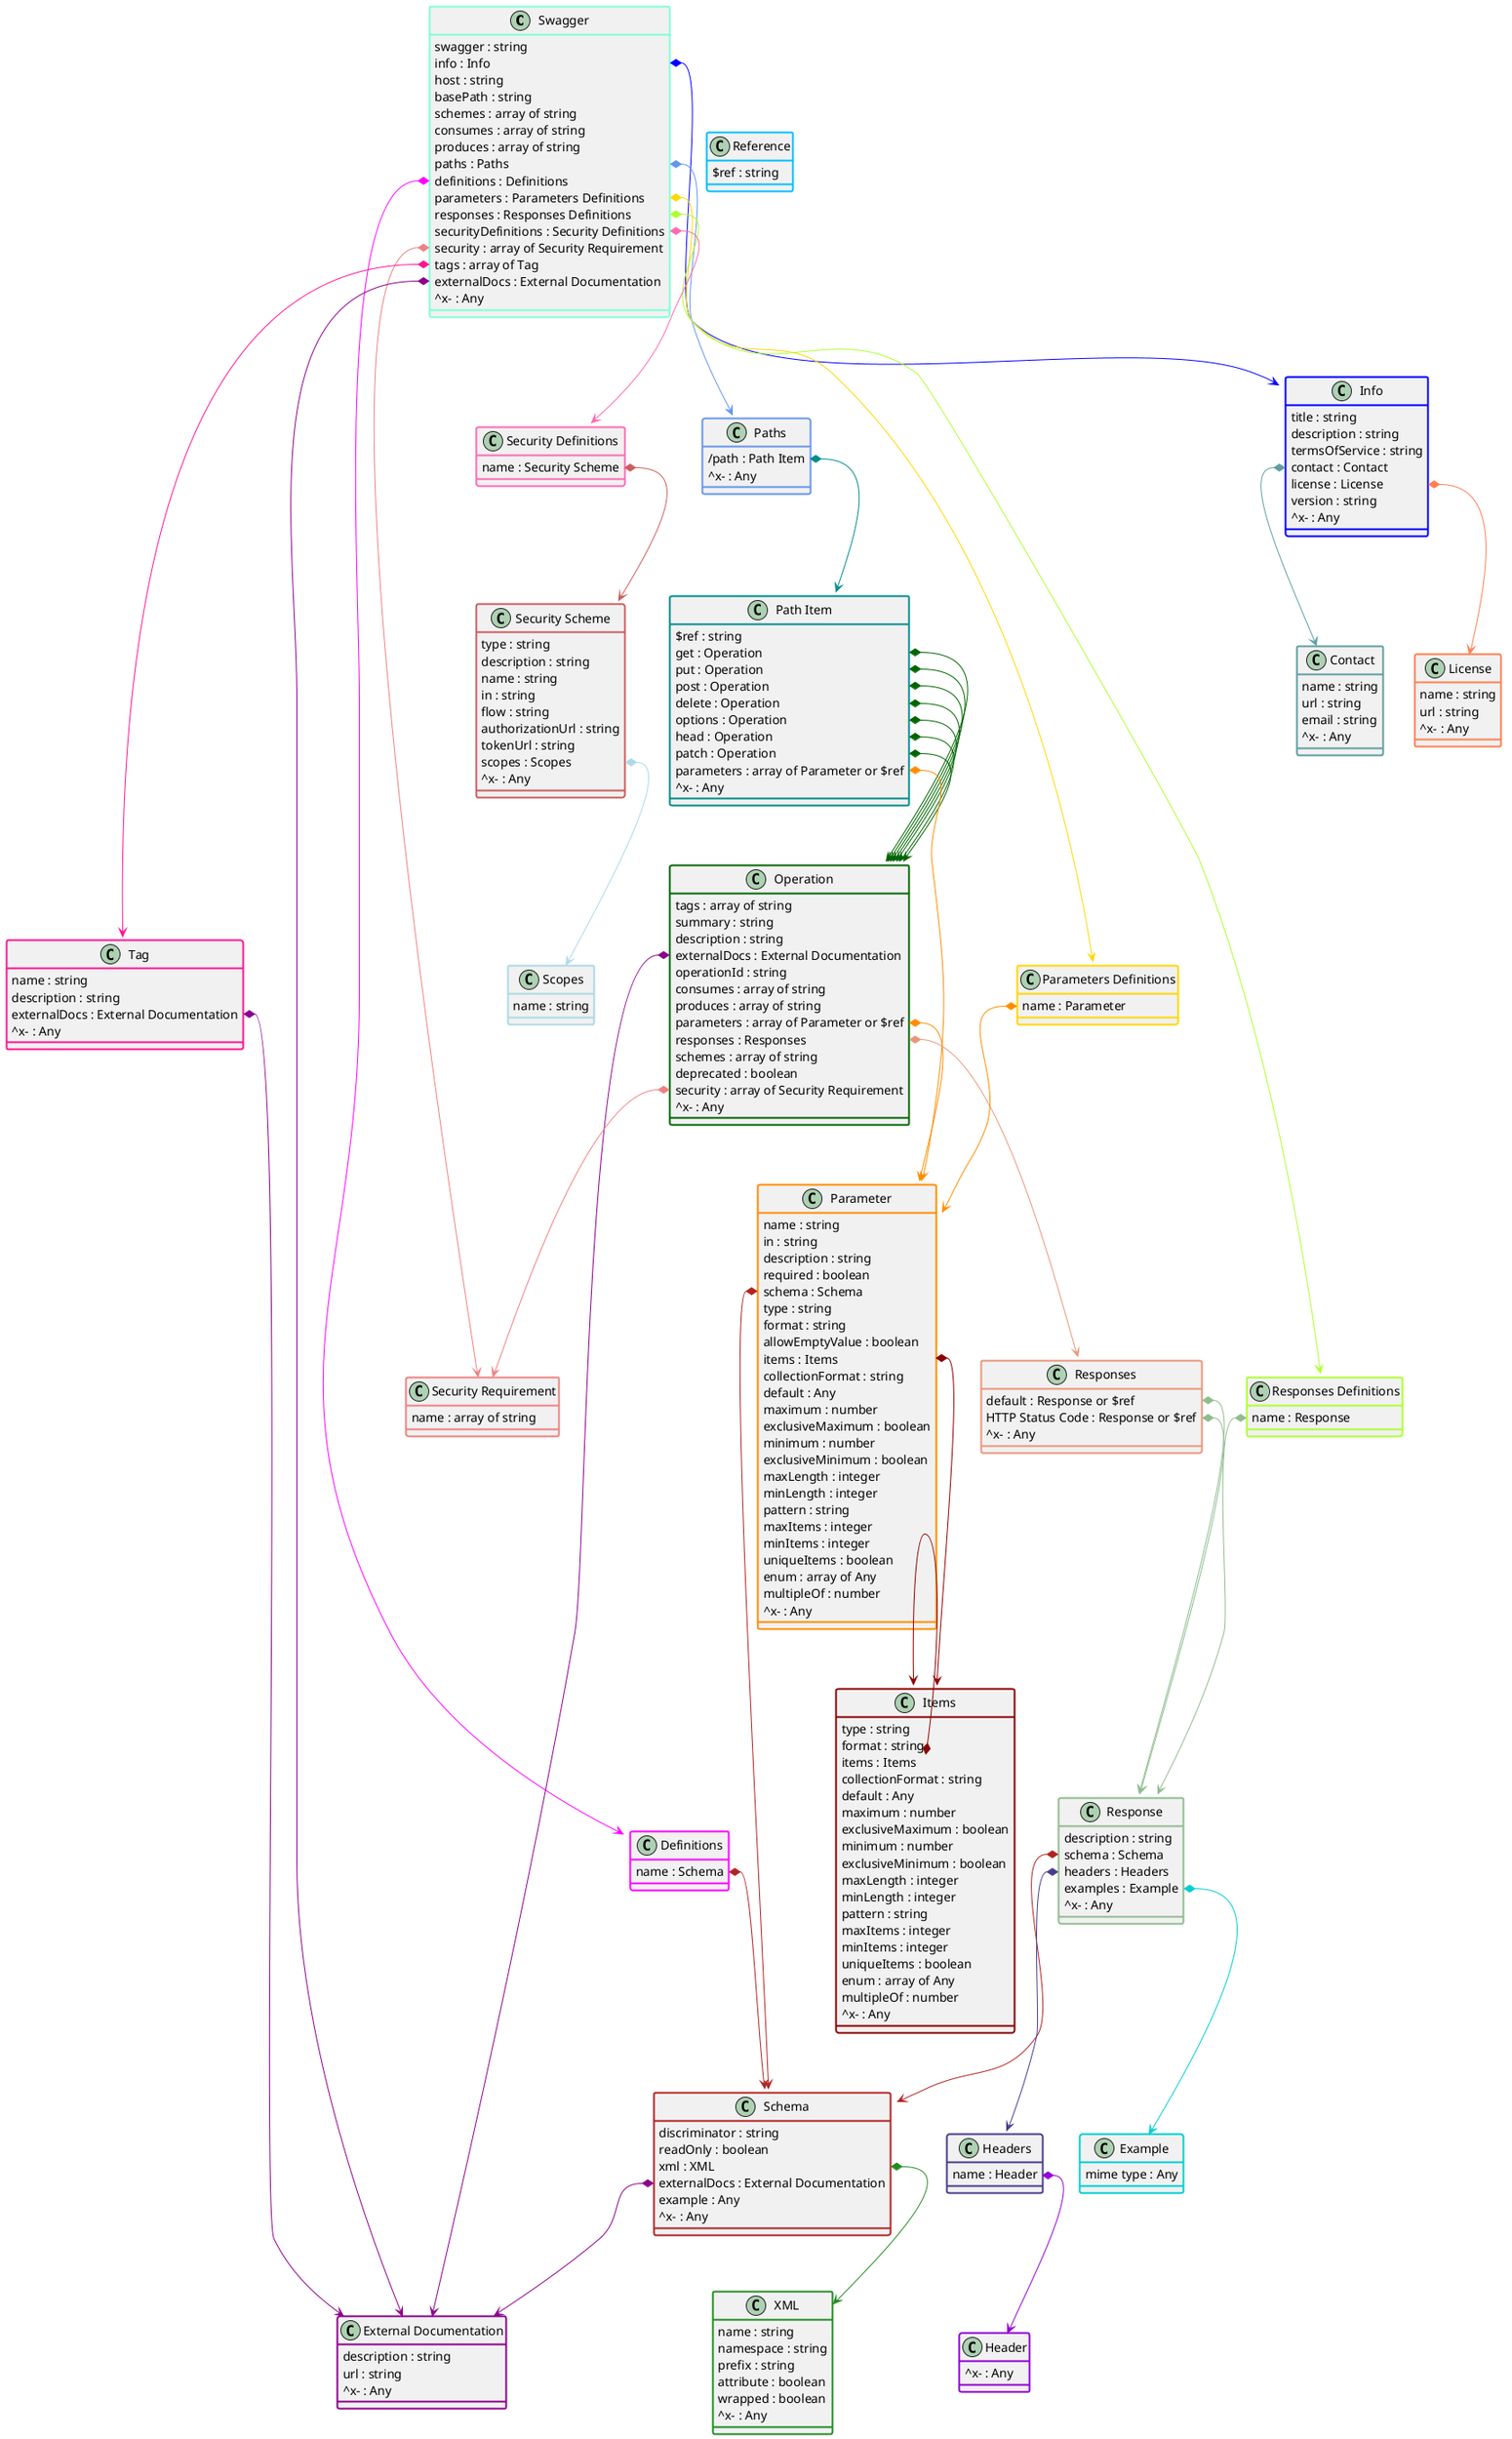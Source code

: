 @startuml
class "Swagger" #line:Aquamarine;line.bold {
  swagger : string
  info : Info
  host : string
  basePath : string
  schemes : array of string
  consumes : array of string
  produces : array of string
  paths : Paths
  definitions : Definitions
  parameters : Parameters Definitions
  responses : Responses Definitions
  securityDefinitions : Security Definitions
  security : array of Security Requirement
  tags : array of Tag
  externalDocs : External Documentation
  ^x- : Any
}
"Swagger::info"*-->"Info" #Blue
"Swagger::paths"*-->"Paths" #CornflowerBlue
"Swagger::definitions"*-->"Definitions" #Fuchsia
"Swagger::parameters"*-->"Parameters Definitions" #Gold
"Swagger::responses"*-->"Responses Definitions" #GreenYellow
"Swagger::securityDefinitions"*-->"Security Definitions" #HotPink
"Swagger::security"*-->"Security Requirement" #LightCoral
"Swagger::tags"*-->"Tag" #DeepPink
"Swagger::externalDocs"*-->"External Documentation" #DarkMagenta

class "Info" #line:Blue;line.bold {
  title : string
  description : string
  termsOfService : string
  contact : Contact
  license : License
  version : string
  ^x- : Any
}
"Info::contact"*-->"Contact" #CadetBlue
"Info::license"*-->"License" #Coral

class "Contact" #line:CadetBlue;line.bold {
  name : string
  url : string
  email : string
  ^x- : Any
}

class "License" #line:Coral;line.bold {
  name : string
  url : string
  ^x- : Any
}

class "Paths" #line:CornflowerBlue;line.bold {
  /path : Path Item
  ^x- : Any
}
"Paths::/path"*-->"Path Item" #DarkCyan

class "Path Item" #line:DarkCyan;line.bold {
  $ref : string
  get : Operation
  put : Operation
  post : Operation
  delete : Operation
  options : Operation
  head : Operation
  patch : Operation
  parameters : array of Parameter or $ref
  ^x- : Any
}
"Path Item::get"*-->"Operation" #DarkGreen
"Path Item::put"*-->"Operation" #DarkGreen
"Path Item::post"*-->"Operation" #DarkGreen
"Path Item::delete"*-->"Operation" #DarkGreen
"Path Item::options"*-->"Operation" #DarkGreen
"Path Item::head"*-->"Operation" #DarkGreen
"Path Item::patch"*-->"Operation" #DarkGreen
"Path Item::parameters"*-->"Parameter" #DarkOrange

class "Operation" #line:DarkGreen;line.bold {
  tags : array of string
  summary : string
  description : string
  externalDocs : External Documentation
  operationId : string
  consumes : array of string
  produces : array of string
  parameters : array of Parameter or $ref
  responses : Responses
  schemes : array of string
  deprecated : boolean
  security : array of Security Requirement
  ^x- : Any
}
"Operation::externalDocs"*-->"External Documentation" #DarkMagenta
"Operation::parameters"*-->"Parameter" #DarkOrange
"Operation::responses"*-->"Responses" #DarkSalmon
"Operation::security"*-->"Security Requirement" #LightCoral

class "External Documentation" #line:DarkMagenta;line.bold {
  description : string
  url : string
  ^x- : Any
}

class "Parameter" #line:DarkOrange;line.bold {
  name : string
  in : string
  description : string
  required : boolean
  schema : Schema
  type : string
  format : string
  allowEmptyValue : boolean
  items : Items
  collectionFormat : string
  default : Any
  maximum : number
  exclusiveMaximum : boolean
  minimum : number
  exclusiveMinimum : boolean
  maxLength : integer
  minLength : integer
  pattern : string
  maxItems : integer
  minItems : integer
  uniqueItems : boolean
  enum : array of Any
  multipleOf : number
  ^x- : Any
}
"Parameter::schema"*-->"Schema" #FireBrick
"Parameter::items"*-->"Items" #DarkRed

class "Items" #line:DarkRed;line.bold {
  type : string
  format : string
  items : Items
  collectionFormat : string
  default : Any
  maximum : number
  exclusiveMaximum : boolean
  minimum : number
  exclusiveMinimum : boolean
  maxLength : integer
  minLength : integer
  pattern : string
  maxItems : integer
  minItems : integer
  uniqueItems : boolean
  enum : array of Any
  multipleOf : number
  ^x- : Any
}
"Items::items"*-->"Items" #DarkRed

class "Responses" #line:DarkSalmon;line.bold {
  default : Response or $ref
  HTTP Status Code : Response or $ref
  ^x- : Any
}
"Responses::default"*-->"Response" #DarkSeaGreen
"Responses::HTTP Status Code"*-->"Response" #DarkSeaGreen

class "Response" #line:DarkSeaGreen;line.bold {
  description : string
  schema : Schema
  headers : Headers
  examples : Example
  ^x- : Any
}
"Response::schema"*-->"Schema" #FireBrick
"Response::headers"*-->"Headers" #DarkSlateBlue
"Response::examples"*-->"Example" #DarkTurquoise

class "Headers" #line:DarkSlateBlue;line.bold {
  name : Header
}
"Headers::name"*-->"Header" #DarkViolet

class "Example" #line:DarkTurquoise;line.bold {
  mime type : Any
}

class "Header" #line:DarkViolet;line.bold {
  ^x- : Any
}

class "Tag" #line:DeepPink;line.bold {
  name : string
  description : string
  externalDocs : External Documentation
  ^x- : Any
}
"Tag::externalDocs"*-->"External Documentation" #DarkMagenta

class "Reference" #line:DeepSkyBlue;line.bold {
  $ref : string
}

class "Schema" #line:FireBrick;line.bold {
  discriminator : string
  readOnly : boolean
  xml : XML
  externalDocs : External Documentation
  example : Any
  ^x- : Any
}
"Schema::xml"*-->"XML" #ForestGreen
"Schema::externalDocs"*-->"External Documentation" #DarkMagenta

class "XML" #line:ForestGreen;line.bold {
  name : string
  namespace : string
  prefix : string
  attribute : boolean
  wrapped : boolean
  ^x- : Any
}

class "Definitions" #line:Fuchsia;line.bold {
  name : Schema
}
"Definitions::name"*-->"Schema" #FireBrick

class "Parameters Definitions" #line:Gold;line.bold {
  name : Parameter
}
"Parameters Definitions::name"*-->"Parameter" #DarkOrange

class "Responses Definitions" #line:GreenYellow;line.bold {
  name : Response
}
"Responses Definitions::name"*-->"Response" #DarkSeaGreen

class "Security Definitions" #line:HotPink;line.bold {
  name : Security Scheme
}
"Security Definitions::name"*-->"Security Scheme" #IndianRed

class "Security Scheme" #line:IndianRed;line.bold {
  type : string
  description : string
  name : string
  in : string
  flow : string
  authorizationUrl : string
  tokenUrl : string
  scopes : Scopes
  ^x- : Any
}
"Security Scheme::scopes"*-->"Scopes" #LightBlue

class "Scopes" #line:LightBlue;line.bold {
  name : string
}

class "Security Requirement" #line:LightCoral;line.bold {
  name : array of string
}

@enduml
